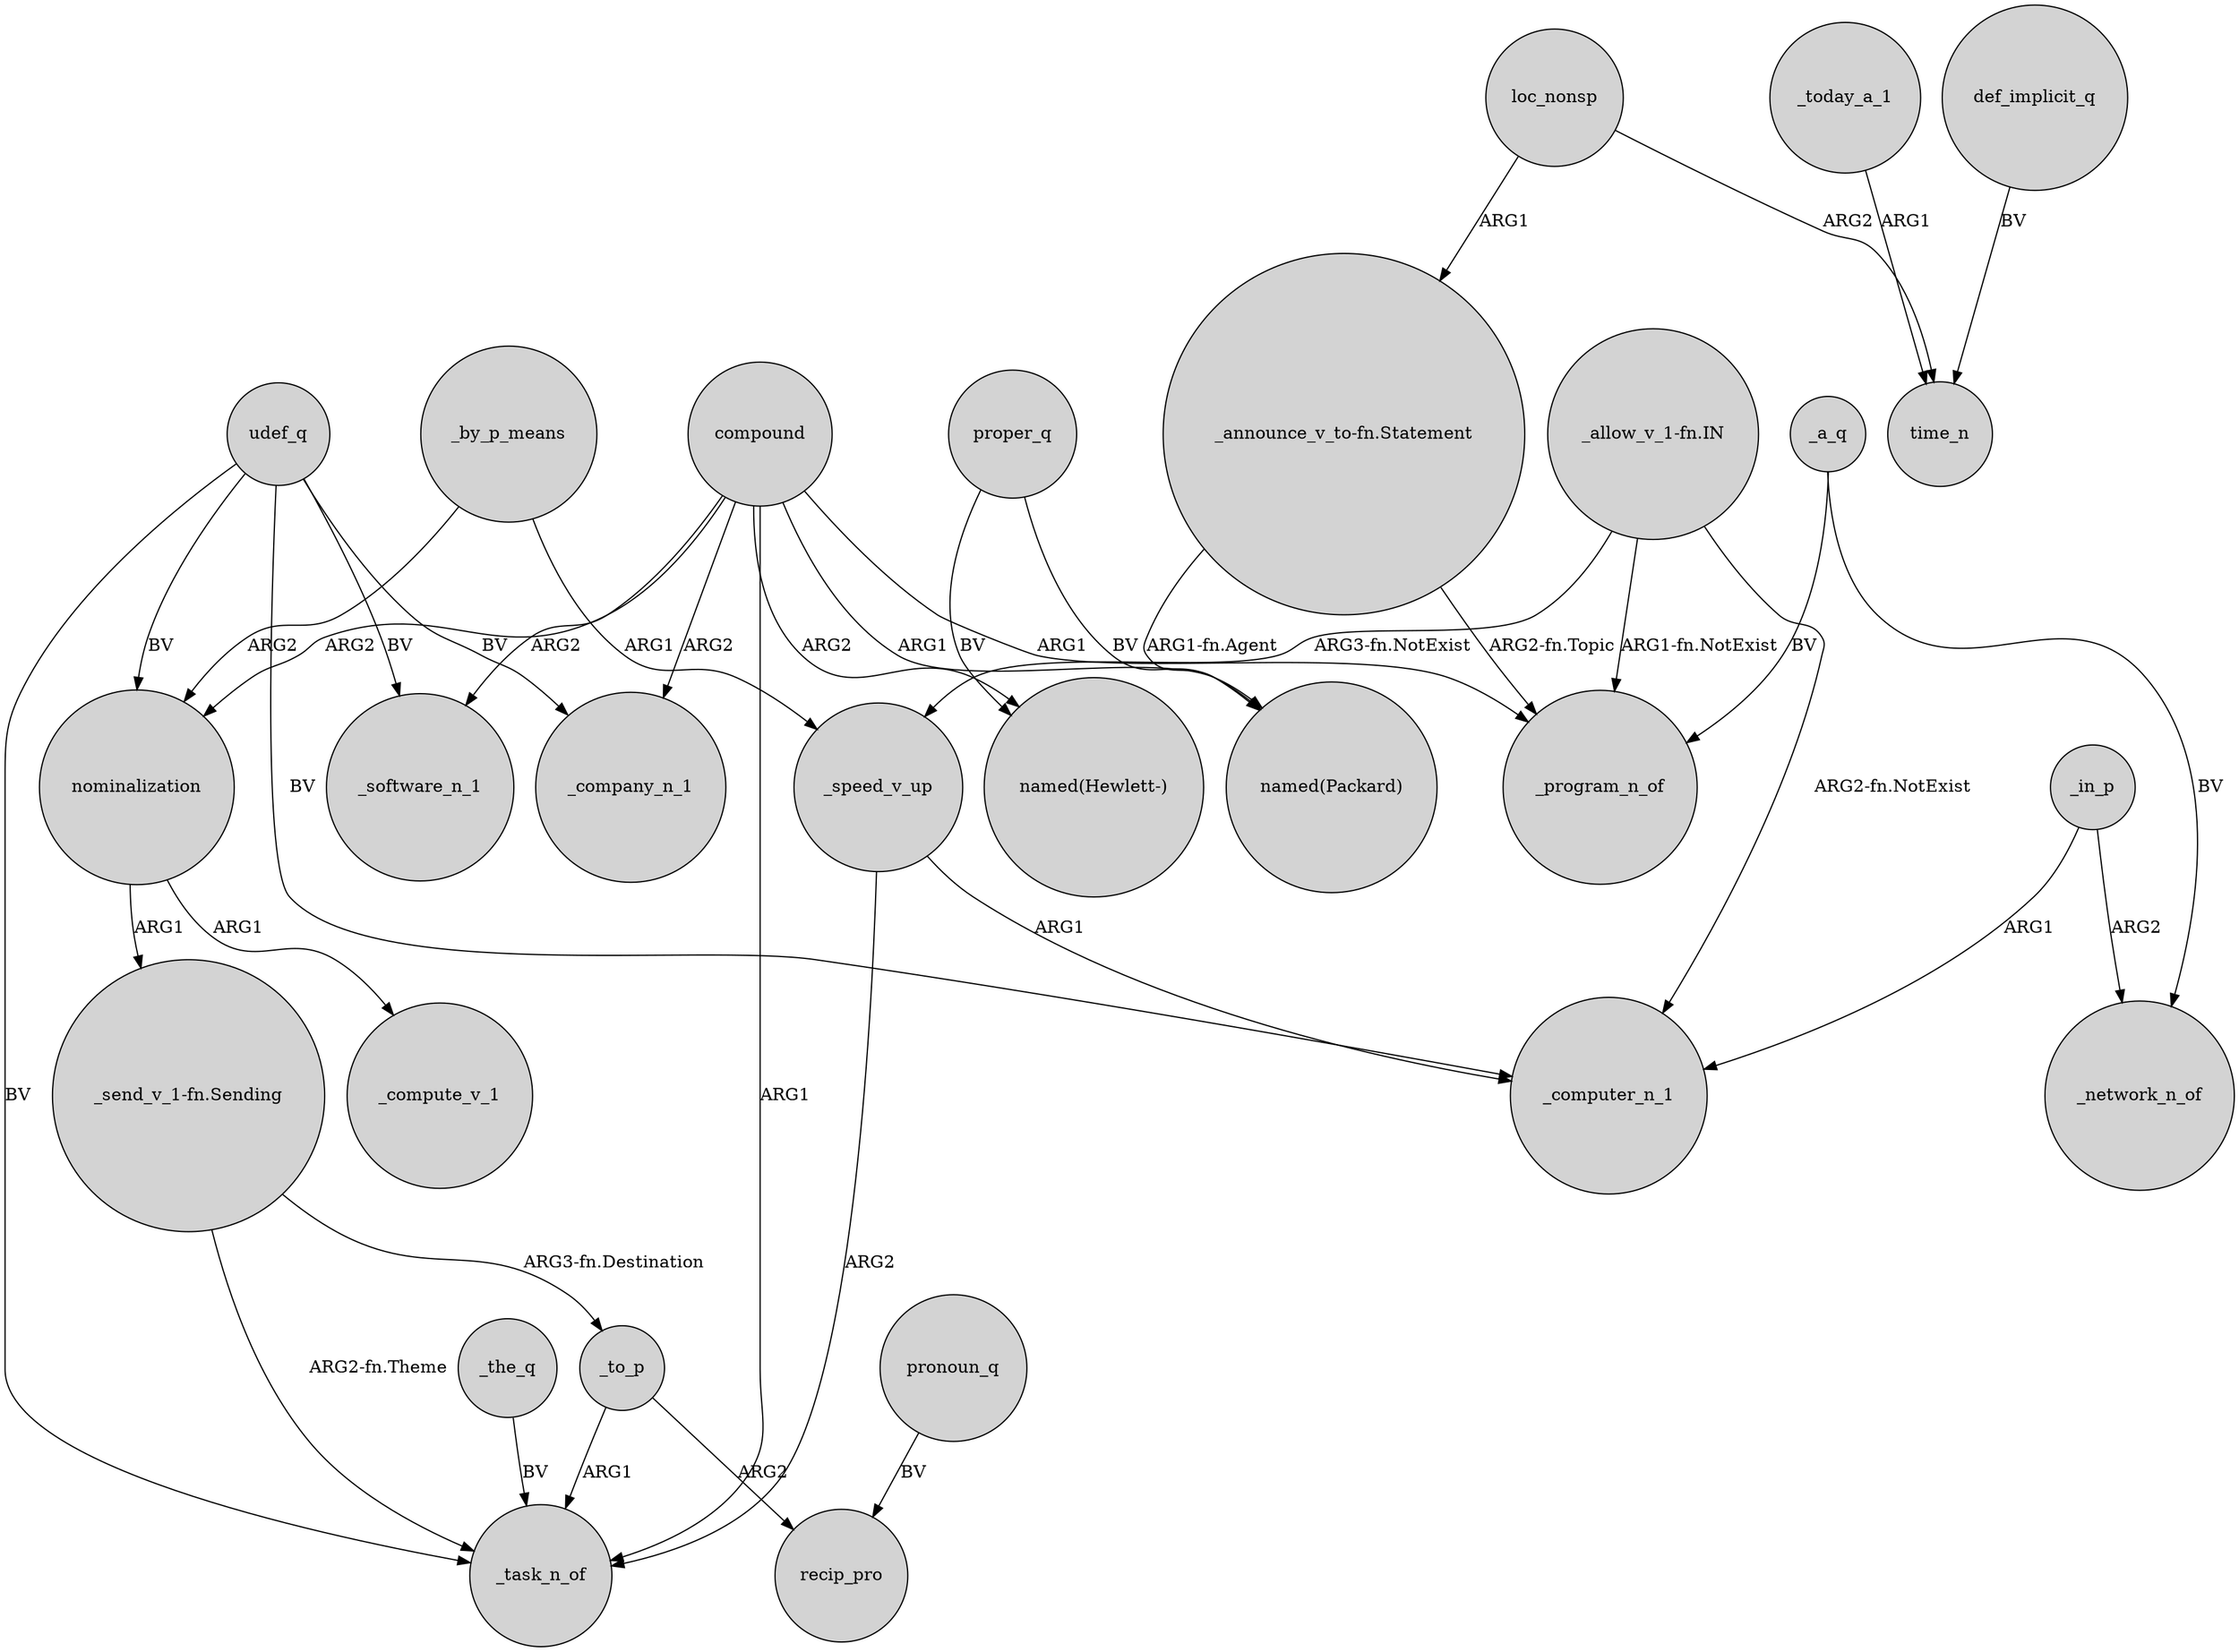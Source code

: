 digraph {
	node [shape=circle style=filled]
	udef_q -> _software_n_1 [label=BV]
	_in_p -> _computer_n_1 [label=ARG1]
	_today_a_1 -> time_n [label=ARG1]
	proper_q -> "named(Packard)" [label=BV]
	compound -> "named(Hewlett-)" [label=ARG2]
	"_allow_v_1-fn.IN" -> _computer_n_1 [label="ARG2-fn.NotExist"]
	udef_q -> _task_n_of [label=BV]
	_by_p_means -> nominalization [label=ARG2]
	compound -> _company_n_1 [label=ARG2]
	"_allow_v_1-fn.IN" -> _speed_v_up [label="ARG3-fn.NotExist"]
	compound -> _software_n_1 [label=ARG2]
	_in_p -> _network_n_of [label=ARG2]
	compound -> nominalization [label=ARG2]
	_the_q -> _task_n_of [label=BV]
	_speed_v_up -> _computer_n_1 [label=ARG1]
	udef_q -> _computer_n_1 [label=BV]
	nominalization -> "_send_v_1-fn.Sending" [label=ARG1]
	loc_nonsp -> time_n [label=ARG2]
	proper_q -> "named(Hewlett-)" [label=BV]
	_a_q -> _network_n_of [label=BV]
	loc_nonsp -> "_announce_v_to-fn.Statement" [label=ARG1]
	_speed_v_up -> _task_n_of [label=ARG2]
	compound -> "named(Packard)" [label=ARG1]
	pronoun_q -> recip_pro [label=BV]
	"_announce_v_to-fn.Statement" -> _program_n_of [label="ARG2-fn.Topic"]
	nominalization -> _compute_v_1 [label=ARG1]
	_a_q -> _program_n_of [label=BV]
	"_send_v_1-fn.Sending" -> _to_p [label="ARG3-fn.Destination"]
	udef_q -> nominalization [label=BV]
	"_allow_v_1-fn.IN" -> _program_n_of [label="ARG1-fn.NotExist"]
	compound -> _task_n_of [label=ARG1]
	_by_p_means -> _speed_v_up [label=ARG1]
	_to_p -> _task_n_of [label=ARG1]
	compound -> _program_n_of [label=ARG1]
	"_announce_v_to-fn.Statement" -> "named(Packard)" [label="ARG1-fn.Agent"]
	"_send_v_1-fn.Sending" -> _task_n_of [label="ARG2-fn.Theme"]
	_to_p -> recip_pro [label=ARG2]
	udef_q -> _company_n_1 [label=BV]
	def_implicit_q -> time_n [label=BV]
}
